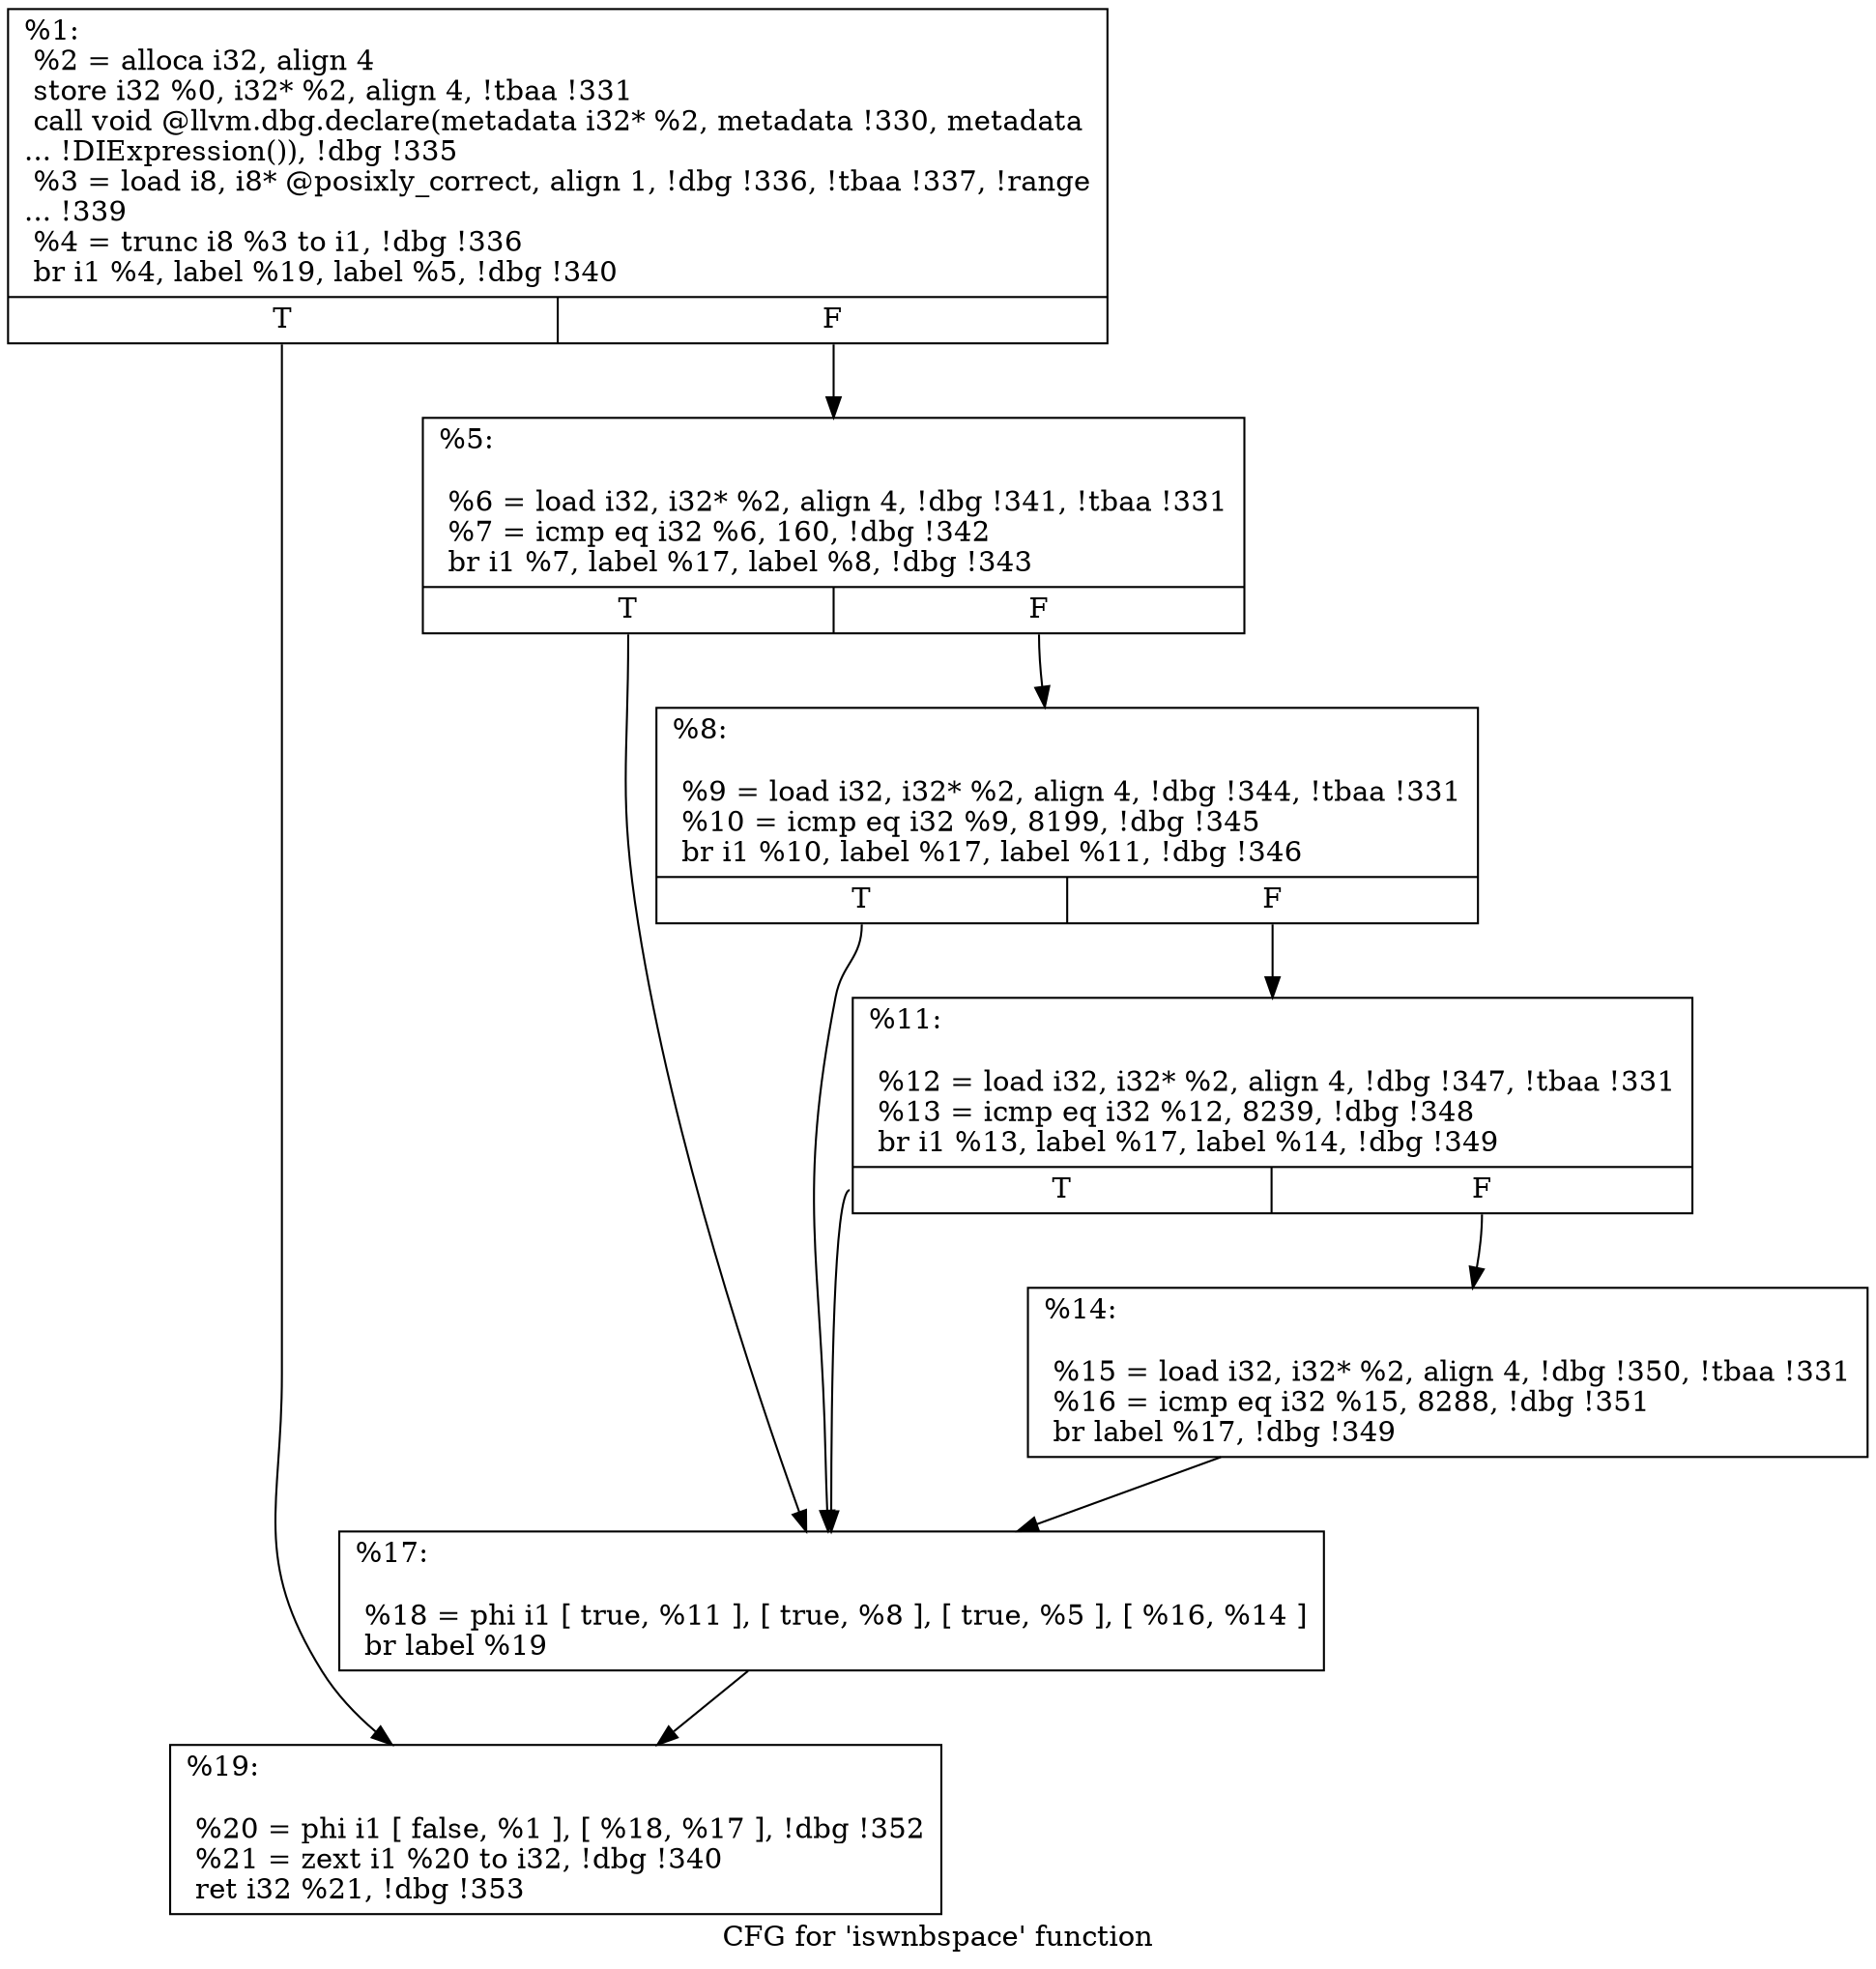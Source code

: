 digraph "CFG for 'iswnbspace' function" {
	label="CFG for 'iswnbspace' function";

	Node0x1b0d1b0 [shape=record,label="{%1:\l  %2 = alloca i32, align 4\l  store i32 %0, i32* %2, align 4, !tbaa !331\l  call void @llvm.dbg.declare(metadata i32* %2, metadata !330, metadata\l... !DIExpression()), !dbg !335\l  %3 = load i8, i8* @posixly_correct, align 1, !dbg !336, !tbaa !337, !range\l... !339\l  %4 = trunc i8 %3 to i1, !dbg !336\l  br i1 %4, label %19, label %5, !dbg !340\l|{<s0>T|<s1>F}}"];
	Node0x1b0d1b0:s0 -> Node0x1b0e060;
	Node0x1b0d1b0:s1 -> Node0x1b0ded0;
	Node0x1b0ded0 [shape=record,label="{%5:\l\l  %6 = load i32, i32* %2, align 4, !dbg !341, !tbaa !331\l  %7 = icmp eq i32 %6, 160, !dbg !342\l  br i1 %7, label %17, label %8, !dbg !343\l|{<s0>T|<s1>F}}"];
	Node0x1b0ded0:s0 -> Node0x1b0e010;
	Node0x1b0ded0:s1 -> Node0x1b0df20;
	Node0x1b0df20 [shape=record,label="{%8:\l\l  %9 = load i32, i32* %2, align 4, !dbg !344, !tbaa !331\l  %10 = icmp eq i32 %9, 8199, !dbg !345\l  br i1 %10, label %17, label %11, !dbg !346\l|{<s0>T|<s1>F}}"];
	Node0x1b0df20:s0 -> Node0x1b0e010;
	Node0x1b0df20:s1 -> Node0x1b0df70;
	Node0x1b0df70 [shape=record,label="{%11:\l\l  %12 = load i32, i32* %2, align 4, !dbg !347, !tbaa !331\l  %13 = icmp eq i32 %12, 8239, !dbg !348\l  br i1 %13, label %17, label %14, !dbg !349\l|{<s0>T|<s1>F}}"];
	Node0x1b0df70:s0 -> Node0x1b0e010;
	Node0x1b0df70:s1 -> Node0x1b0dfc0;
	Node0x1b0dfc0 [shape=record,label="{%14:\l\l  %15 = load i32, i32* %2, align 4, !dbg !350, !tbaa !331\l  %16 = icmp eq i32 %15, 8288, !dbg !351\l  br label %17, !dbg !349\l}"];
	Node0x1b0dfc0 -> Node0x1b0e010;
	Node0x1b0e010 [shape=record,label="{%17:\l\l  %18 = phi i1 [ true, %11 ], [ true, %8 ], [ true, %5 ], [ %16, %14 ]\l  br label %19\l}"];
	Node0x1b0e010 -> Node0x1b0e060;
	Node0x1b0e060 [shape=record,label="{%19:\l\l  %20 = phi i1 [ false, %1 ], [ %18, %17 ], !dbg !352\l  %21 = zext i1 %20 to i32, !dbg !340\l  ret i32 %21, !dbg !353\l}"];
}
